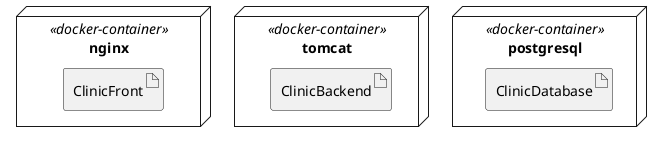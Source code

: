 @startuml
node nginx <<docker-container>> {
    artifact ClinicFront
}

node tomcat <<docker-container>> {
    artifact ClinicBackend
}

node postgresql <<docker-container>> {
    artifact ClinicDatabase
}
@enduml